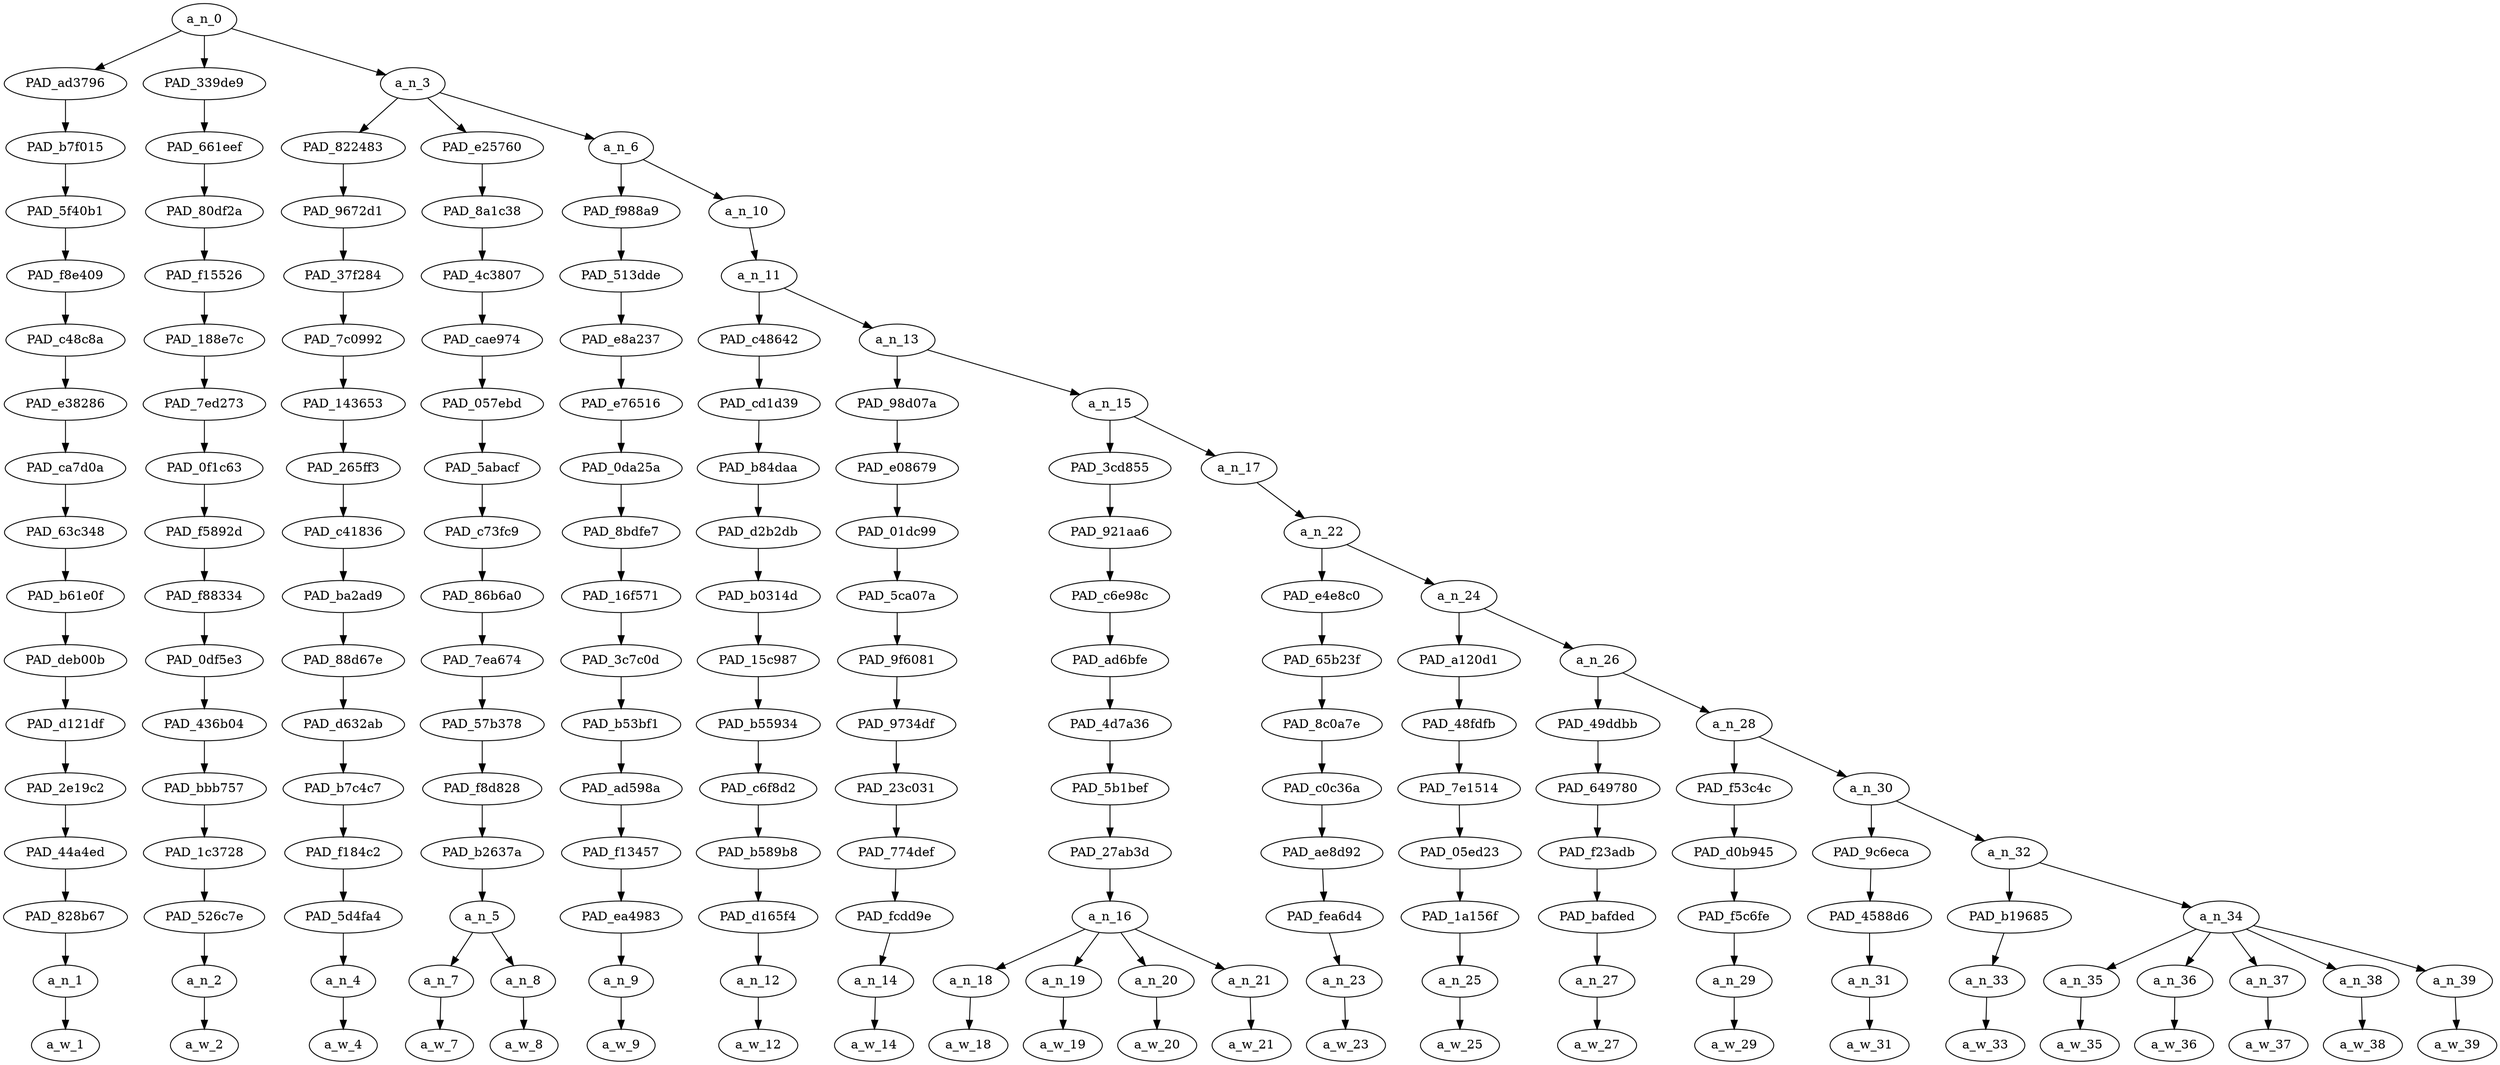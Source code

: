 strict digraph "" {
	a_n_0	[div_dir=-1,
		index=0,
		level=16,
		pos="1.6424696180555554,16!",
		text_span="[0, 1, 2, 3, 4, 5, 6, 7, 8, 9, 10, 11, 12, 13, 14, 15, 16, 17, 18, 19, 20, 21, 22]",
		value=0.99999998];
	PAD_ad3796	[div_dir=-1,
		index=0,
		level=15,
		pos="0.0,15!",
		text_span="[0]",
		value=0.02218522];
	a_n_0 -> PAD_ad3796;
	PAD_339de9	[div_dir=-1,
		index=1,
		level=15,
		pos="1.0,15!",
		text_span="[1]",
		value=0.02013657];
	a_n_0 -> PAD_339de9;
	a_n_3	[div_dir=1,
		index=2,
		level=15,
		pos="3.9274088541666665,15!",
		text_span="[2, 3, 4, 5, 6, 7, 8, 9, 10, 11, 12, 13, 14, 15, 16, 17, 18, 19, 20, 21, 22]",
		value=0.95767165];
	a_n_0 -> a_n_3;
	PAD_b7f015	[div_dir=-1,
		index=0,
		level=14,
		pos="0.0,14!",
		text_span="[0]",
		value=0.02218522];
	PAD_ad3796 -> PAD_b7f015;
	PAD_5f40b1	[div_dir=-1,
		index=0,
		level=13,
		pos="0.0,13!",
		text_span="[0]",
		value=0.02218522];
	PAD_b7f015 -> PAD_5f40b1;
	PAD_f8e409	[div_dir=-1,
		index=0,
		level=12,
		pos="0.0,12!",
		text_span="[0]",
		value=0.02218522];
	PAD_5f40b1 -> PAD_f8e409;
	PAD_c48c8a	[div_dir=-1,
		index=0,
		level=11,
		pos="0.0,11!",
		text_span="[0]",
		value=0.02218522];
	PAD_f8e409 -> PAD_c48c8a;
	PAD_e38286	[div_dir=-1,
		index=0,
		level=10,
		pos="0.0,10!",
		text_span="[0]",
		value=0.02218522];
	PAD_c48c8a -> PAD_e38286;
	PAD_ca7d0a	[div_dir=-1,
		index=0,
		level=9,
		pos="0.0,9!",
		text_span="[0]",
		value=0.02218522];
	PAD_e38286 -> PAD_ca7d0a;
	PAD_63c348	[div_dir=-1,
		index=0,
		level=8,
		pos="0.0,8!",
		text_span="[0]",
		value=0.02218522];
	PAD_ca7d0a -> PAD_63c348;
	PAD_b61e0f	[div_dir=-1,
		index=0,
		level=7,
		pos="0.0,7!",
		text_span="[0]",
		value=0.02218522];
	PAD_63c348 -> PAD_b61e0f;
	PAD_deb00b	[div_dir=-1,
		index=0,
		level=6,
		pos="0.0,6!",
		text_span="[0]",
		value=0.02218522];
	PAD_b61e0f -> PAD_deb00b;
	PAD_d121df	[div_dir=-1,
		index=0,
		level=5,
		pos="0.0,5!",
		text_span="[0]",
		value=0.02218522];
	PAD_deb00b -> PAD_d121df;
	PAD_2e19c2	[div_dir=-1,
		index=0,
		level=4,
		pos="0.0,4!",
		text_span="[0]",
		value=0.02218522];
	PAD_d121df -> PAD_2e19c2;
	PAD_44a4ed	[div_dir=-1,
		index=0,
		level=3,
		pos="0.0,3!",
		text_span="[0]",
		value=0.02218522];
	PAD_2e19c2 -> PAD_44a4ed;
	PAD_828b67	[div_dir=-1,
		index=0,
		level=2,
		pos="0.0,2!",
		text_span="[0]",
		value=0.02218522];
	PAD_44a4ed -> PAD_828b67;
	a_n_1	[div_dir=-1,
		index=0,
		level=1,
		pos="0.0,1!",
		text_span="[0]",
		value=0.02218522];
	PAD_828b67 -> a_n_1;
	a_w_1	[div_dir=0,
		index=0,
		level=0,
		pos="0,0!",
		text_span="[0]",
		value=i];
	a_n_1 -> a_w_1;
	PAD_661eef	[div_dir=-1,
		index=1,
		level=14,
		pos="1.0,14!",
		text_span="[1]",
		value=0.02013657];
	PAD_339de9 -> PAD_661eef;
	PAD_80df2a	[div_dir=-1,
		index=1,
		level=13,
		pos="1.0,13!",
		text_span="[1]",
		value=0.02013657];
	PAD_661eef -> PAD_80df2a;
	PAD_f15526	[div_dir=-1,
		index=1,
		level=12,
		pos="1.0,12!",
		text_span="[1]",
		value=0.02013657];
	PAD_80df2a -> PAD_f15526;
	PAD_188e7c	[div_dir=-1,
		index=1,
		level=11,
		pos="1.0,11!",
		text_span="[1]",
		value=0.02013657];
	PAD_f15526 -> PAD_188e7c;
	PAD_7ed273	[div_dir=-1,
		index=1,
		level=10,
		pos="1.0,10!",
		text_span="[1]",
		value=0.02013657];
	PAD_188e7c -> PAD_7ed273;
	PAD_0f1c63	[div_dir=-1,
		index=1,
		level=9,
		pos="1.0,9!",
		text_span="[1]",
		value=0.02013657];
	PAD_7ed273 -> PAD_0f1c63;
	PAD_f5892d	[div_dir=-1,
		index=1,
		level=8,
		pos="1.0,8!",
		text_span="[1]",
		value=0.02013657];
	PAD_0f1c63 -> PAD_f5892d;
	PAD_f88334	[div_dir=-1,
		index=1,
		level=7,
		pos="1.0,7!",
		text_span="[1]",
		value=0.02013657];
	PAD_f5892d -> PAD_f88334;
	PAD_0df5e3	[div_dir=-1,
		index=1,
		level=6,
		pos="1.0,6!",
		text_span="[1]",
		value=0.02013657];
	PAD_f88334 -> PAD_0df5e3;
	PAD_436b04	[div_dir=-1,
		index=1,
		level=5,
		pos="1.0,5!",
		text_span="[1]",
		value=0.02013657];
	PAD_0df5e3 -> PAD_436b04;
	PAD_bbb757	[div_dir=-1,
		index=1,
		level=4,
		pos="1.0,4!",
		text_span="[1]",
		value=0.02013657];
	PAD_436b04 -> PAD_bbb757;
	PAD_1c3728	[div_dir=-1,
		index=1,
		level=3,
		pos="1.0,3!",
		text_span="[1]",
		value=0.02013657];
	PAD_bbb757 -> PAD_1c3728;
	PAD_526c7e	[div_dir=-1,
		index=1,
		level=2,
		pos="1.0,2!",
		text_span="[1]",
		value=0.02013657];
	PAD_1c3728 -> PAD_526c7e;
	a_n_2	[div_dir=-1,
		index=1,
		level=1,
		pos="1.0,1!",
		text_span="[1]",
		value=0.02013657];
	PAD_526c7e -> a_n_2;
	a_w_2	[div_dir=0,
		index=1,
		level=0,
		pos="1,0!",
		text_span="[1]",
		value=just];
	a_n_2 -> a_w_2;
	PAD_822483	[div_dir=1,
		index=2,
		level=14,
		pos="2.0,14!",
		text_span="[2]",
		value=0.02303759];
	a_n_3 -> PAD_822483;
	PAD_e25760	[div_dir=-1,
		index=3,
		level=14,
		pos="3.5,14!",
		text_span="[3, 4]",
		value=0.09713679];
	a_n_3 -> PAD_e25760;
	a_n_6	[div_dir=1,
		index=4,
		level=14,
		pos="6.2822265625,14!",
		text_span="[5, 6, 7, 8, 9, 10, 11, 12, 13, 14, 15, 16, 17, 18, 19, 20, 21, 22]",
		value=0.83747148];
	a_n_3 -> a_n_6;
	PAD_9672d1	[div_dir=1,
		index=2,
		level=13,
		pos="2.0,13!",
		text_span="[2]",
		value=0.02303759];
	PAD_822483 -> PAD_9672d1;
	PAD_37f284	[div_dir=1,
		index=2,
		level=12,
		pos="2.0,12!",
		text_span="[2]",
		value=0.02303759];
	PAD_9672d1 -> PAD_37f284;
	PAD_7c0992	[div_dir=1,
		index=2,
		level=11,
		pos="2.0,11!",
		text_span="[2]",
		value=0.02303759];
	PAD_37f284 -> PAD_7c0992;
	PAD_143653	[div_dir=1,
		index=2,
		level=10,
		pos="2.0,10!",
		text_span="[2]",
		value=0.02303759];
	PAD_7c0992 -> PAD_143653;
	PAD_265ff3	[div_dir=1,
		index=2,
		level=9,
		pos="2.0,9!",
		text_span="[2]",
		value=0.02303759];
	PAD_143653 -> PAD_265ff3;
	PAD_c41836	[div_dir=1,
		index=2,
		level=8,
		pos="2.0,8!",
		text_span="[2]",
		value=0.02303759];
	PAD_265ff3 -> PAD_c41836;
	PAD_ba2ad9	[div_dir=1,
		index=2,
		level=7,
		pos="2.0,7!",
		text_span="[2]",
		value=0.02303759];
	PAD_c41836 -> PAD_ba2ad9;
	PAD_88d67e	[div_dir=1,
		index=2,
		level=6,
		pos="2.0,6!",
		text_span="[2]",
		value=0.02303759];
	PAD_ba2ad9 -> PAD_88d67e;
	PAD_d632ab	[div_dir=1,
		index=2,
		level=5,
		pos="2.0,5!",
		text_span="[2]",
		value=0.02303759];
	PAD_88d67e -> PAD_d632ab;
	PAD_b7c4c7	[div_dir=1,
		index=2,
		level=4,
		pos="2.0,4!",
		text_span="[2]",
		value=0.02303759];
	PAD_d632ab -> PAD_b7c4c7;
	PAD_f184c2	[div_dir=1,
		index=2,
		level=3,
		pos="2.0,3!",
		text_span="[2]",
		value=0.02303759];
	PAD_b7c4c7 -> PAD_f184c2;
	PAD_5d4fa4	[div_dir=1,
		index=2,
		level=2,
		pos="2.0,2!",
		text_span="[2]",
		value=0.02303759];
	PAD_f184c2 -> PAD_5d4fa4;
	a_n_4	[div_dir=1,
		index=2,
		level=1,
		pos="2.0,1!",
		text_span="[2]",
		value=0.02303759];
	PAD_5d4fa4 -> a_n_4;
	a_w_4	[div_dir=0,
		index=2,
		level=0,
		pos="2,0!",
		text_span="[2]",
		value=asked];
	a_n_4 -> a_w_4;
	PAD_8a1c38	[div_dir=-1,
		index=3,
		level=13,
		pos="3.5,13!",
		text_span="[3, 4]",
		value=0.09713679];
	PAD_e25760 -> PAD_8a1c38;
	PAD_4c3807	[div_dir=-1,
		index=3,
		level=12,
		pos="3.5,12!",
		text_span="[3, 4]",
		value=0.09713679];
	PAD_8a1c38 -> PAD_4c3807;
	PAD_cae974	[div_dir=-1,
		index=3,
		level=11,
		pos="3.5,11!",
		text_span="[3, 4]",
		value=0.09713679];
	PAD_4c3807 -> PAD_cae974;
	PAD_057ebd	[div_dir=-1,
		index=3,
		level=10,
		pos="3.5,10!",
		text_span="[3, 4]",
		value=0.09713679];
	PAD_cae974 -> PAD_057ebd;
	PAD_5abacf	[div_dir=-1,
		index=3,
		level=9,
		pos="3.5,9!",
		text_span="[3, 4]",
		value=0.09713679];
	PAD_057ebd -> PAD_5abacf;
	PAD_c73fc9	[div_dir=-1,
		index=3,
		level=8,
		pos="3.5,8!",
		text_span="[3, 4]",
		value=0.09713679];
	PAD_5abacf -> PAD_c73fc9;
	PAD_86b6a0	[div_dir=-1,
		index=3,
		level=7,
		pos="3.5,7!",
		text_span="[3, 4]",
		value=0.09713679];
	PAD_c73fc9 -> PAD_86b6a0;
	PAD_7ea674	[div_dir=-1,
		index=3,
		level=6,
		pos="3.5,6!",
		text_span="[3, 4]",
		value=0.09713679];
	PAD_86b6a0 -> PAD_7ea674;
	PAD_57b378	[div_dir=-1,
		index=3,
		level=5,
		pos="3.5,5!",
		text_span="[3, 4]",
		value=0.09713679];
	PAD_7ea674 -> PAD_57b378;
	PAD_f8d828	[div_dir=-1,
		index=3,
		level=4,
		pos="3.5,4!",
		text_span="[3, 4]",
		value=0.09713679];
	PAD_57b378 -> PAD_f8d828;
	PAD_b2637a	[div_dir=-1,
		index=3,
		level=3,
		pos="3.5,3!",
		text_span="[3, 4]",
		value=0.09713679];
	PAD_f8d828 -> PAD_b2637a;
	a_n_5	[div_dir=-1,
		index=3,
		level=2,
		pos="3.5,2!",
		text_span="[3, 4]",
		value=0.09713679];
	PAD_b2637a -> a_n_5;
	a_n_7	[div_dir=-1,
		index=3,
		level=1,
		pos="3.0,1!",
		text_span="[3]",
		value=0.02670997];
	a_n_5 -> a_n_7;
	a_n_8	[div_dir=-1,
		index=4,
		level=1,
		pos="4.0,1!",
		text_span="[4]",
		value=0.07031626];
	a_n_5 -> a_n_8;
	a_w_7	[div_dir=0,
		index=3,
		level=0,
		pos="3,0!",
		text_span="[3]",
		value=my];
	a_n_7 -> a_w_7;
	a_w_8	[div_dir=0,
		index=4,
		level=0,
		pos="4,0!",
		text_span="[4]",
		value=fam];
	a_n_8 -> a_w_8;
	PAD_f988a9	[div_dir=-1,
		index=4,
		level=13,
		pos="5.0,13!",
		text_span="[5]",
		value=0.01780710];
	a_n_6 -> PAD_f988a9;
	a_n_10	[div_dir=1,
		index=5,
		level=13,
		pos="7.564453125,13!",
		text_span="[6, 7, 8, 9, 10, 11, 12, 13, 14, 15, 16, 17, 18, 19, 20, 21, 22]",
		value=0.81961737];
	a_n_6 -> a_n_10;
	PAD_513dde	[div_dir=-1,
		index=4,
		level=12,
		pos="5.0,12!",
		text_span="[5]",
		value=0.01780710];
	PAD_f988a9 -> PAD_513dde;
	PAD_e8a237	[div_dir=-1,
		index=4,
		level=11,
		pos="5.0,11!",
		text_span="[5]",
		value=0.01780710];
	PAD_513dde -> PAD_e8a237;
	PAD_e76516	[div_dir=-1,
		index=4,
		level=10,
		pos="5.0,10!",
		text_span="[5]",
		value=0.01780710];
	PAD_e8a237 -> PAD_e76516;
	PAD_0da25a	[div_dir=-1,
		index=4,
		level=9,
		pos="5.0,9!",
		text_span="[5]",
		value=0.01780710];
	PAD_e76516 -> PAD_0da25a;
	PAD_8bdfe7	[div_dir=-1,
		index=4,
		level=8,
		pos="5.0,8!",
		text_span="[5]",
		value=0.01780710];
	PAD_0da25a -> PAD_8bdfe7;
	PAD_16f571	[div_dir=-1,
		index=4,
		level=7,
		pos="5.0,7!",
		text_span="[5]",
		value=0.01780710];
	PAD_8bdfe7 -> PAD_16f571;
	PAD_3c7c0d	[div_dir=-1,
		index=4,
		level=6,
		pos="5.0,6!",
		text_span="[5]",
		value=0.01780710];
	PAD_16f571 -> PAD_3c7c0d;
	PAD_b53bf1	[div_dir=-1,
		index=4,
		level=5,
		pos="5.0,5!",
		text_span="[5]",
		value=0.01780710];
	PAD_3c7c0d -> PAD_b53bf1;
	PAD_ad598a	[div_dir=-1,
		index=4,
		level=4,
		pos="5.0,4!",
		text_span="[5]",
		value=0.01780710];
	PAD_b53bf1 -> PAD_ad598a;
	PAD_f13457	[div_dir=-1,
		index=4,
		level=3,
		pos="5.0,3!",
		text_span="[5]",
		value=0.01780710];
	PAD_ad598a -> PAD_f13457;
	PAD_ea4983	[div_dir=-1,
		index=4,
		level=2,
		pos="5.0,2!",
		text_span="[5]",
		value=0.01780710];
	PAD_f13457 -> PAD_ea4983;
	a_n_9	[div_dir=-1,
		index=5,
		level=1,
		pos="5.0,1!",
		text_span="[5]",
		value=0.01780710];
	PAD_ea4983 -> a_n_9;
	a_w_9	[div_dir=0,
		index=5,
		level=0,
		pos="5,0!",
		text_span="[5]",
		value=if];
	a_n_9 -> a_w_9;
	a_n_11	[div_dir=1,
		index=5,
		level=12,
		pos="7.564453125,12!",
		text_span="[6, 7, 8, 9, 10, 11, 12, 13, 14, 15, 16, 17, 18, 19, 20, 21, 22]",
		value=0.81956758];
	a_n_10 -> a_n_11;
	PAD_c48642	[div_dir=-1,
		index=5,
		level=11,
		pos="6.0,11!",
		text_span="[6]",
		value=0.03361440];
	a_n_11 -> PAD_c48642;
	a_n_13	[div_dir=1,
		index=6,
		level=11,
		pos="9.12890625,11!",
		text_span="[7, 8, 9, 10, 11, 12, 13, 14, 15, 16, 17, 18, 19, 20, 21, 22]",
		value=0.78590338];
	a_n_11 -> a_n_13;
	PAD_cd1d39	[div_dir=-1,
		index=5,
		level=10,
		pos="6.0,10!",
		text_span="[6]",
		value=0.03361440];
	PAD_c48642 -> PAD_cd1d39;
	PAD_b84daa	[div_dir=-1,
		index=5,
		level=9,
		pos="6.0,9!",
		text_span="[6]",
		value=0.03361440];
	PAD_cd1d39 -> PAD_b84daa;
	PAD_d2b2db	[div_dir=-1,
		index=5,
		level=8,
		pos="6.0,8!",
		text_span="[6]",
		value=0.03361440];
	PAD_b84daa -> PAD_d2b2db;
	PAD_b0314d	[div_dir=-1,
		index=5,
		level=7,
		pos="6.0,7!",
		text_span="[6]",
		value=0.03361440];
	PAD_d2b2db -> PAD_b0314d;
	PAD_15c987	[div_dir=-1,
		index=5,
		level=6,
		pos="6.0,6!",
		text_span="[6]",
		value=0.03361440];
	PAD_b0314d -> PAD_15c987;
	PAD_b55934	[div_dir=-1,
		index=5,
		level=5,
		pos="6.0,5!",
		text_span="[6]",
		value=0.03361440];
	PAD_15c987 -> PAD_b55934;
	PAD_c6f8d2	[div_dir=-1,
		index=5,
		level=4,
		pos="6.0,4!",
		text_span="[6]",
		value=0.03361440];
	PAD_b55934 -> PAD_c6f8d2;
	PAD_b589b8	[div_dir=-1,
		index=5,
		level=3,
		pos="6.0,3!",
		text_span="[6]",
		value=0.03361440];
	PAD_c6f8d2 -> PAD_b589b8;
	PAD_d165f4	[div_dir=-1,
		index=5,
		level=2,
		pos="6.0,2!",
		text_span="[6]",
		value=0.03361440];
	PAD_b589b8 -> PAD_d165f4;
	a_n_12	[div_dir=-1,
		index=6,
		level=1,
		pos="6.0,1!",
		text_span="[6]",
		value=0.03361440];
	PAD_d165f4 -> a_n_12;
	a_w_12	[div_dir=0,
		index=6,
		level=0,
		pos="6,0!",
		text_span="[6]",
		value=im];
	a_n_12 -> a_w_12;
	PAD_98d07a	[div_dir=1,
		index=6,
		level=10,
		pos="7.0,10!",
		text_span="[7]",
		value=0.03859005];
	a_n_13 -> PAD_98d07a;
	a_n_15	[div_dir=1,
		index=7,
		level=10,
		pos="11.2578125,10!",
		text_span="[8, 9, 10, 11, 12, 13, 14, 15, 16, 17, 18, 19, 20, 21, 22]",
		value=0.74724880];
	a_n_13 -> a_n_15;
	PAD_e08679	[div_dir=1,
		index=6,
		level=9,
		pos="7.0,9!",
		text_span="[7]",
		value=0.03859005];
	PAD_98d07a -> PAD_e08679;
	PAD_01dc99	[div_dir=1,
		index=6,
		level=8,
		pos="7.0,8!",
		text_span="[7]",
		value=0.03859005];
	PAD_e08679 -> PAD_01dc99;
	PAD_5ca07a	[div_dir=1,
		index=6,
		level=7,
		pos="7.0,7!",
		text_span="[7]",
		value=0.03859005];
	PAD_01dc99 -> PAD_5ca07a;
	PAD_9f6081	[div_dir=1,
		index=6,
		level=6,
		pos="7.0,6!",
		text_span="[7]",
		value=0.03859005];
	PAD_5ca07a -> PAD_9f6081;
	PAD_9734df	[div_dir=1,
		index=6,
		level=5,
		pos="7.0,5!",
		text_span="[7]",
		value=0.03859005];
	PAD_9f6081 -> PAD_9734df;
	PAD_23c031	[div_dir=1,
		index=6,
		level=4,
		pos="7.0,4!",
		text_span="[7]",
		value=0.03859005];
	PAD_9734df -> PAD_23c031;
	PAD_774def	[div_dir=1,
		index=6,
		level=3,
		pos="7.0,3!",
		text_span="[7]",
		value=0.03859005];
	PAD_23c031 -> PAD_774def;
	PAD_fcdd9e	[div_dir=1,
		index=6,
		level=2,
		pos="7.0,2!",
		text_span="[7]",
		value=0.03859005];
	PAD_774def -> PAD_fcdd9e;
	a_n_14	[div_dir=1,
		index=7,
		level=1,
		pos="7.0,1!",
		text_span="[7]",
		value=0.03859005];
	PAD_fcdd9e -> a_n_14;
	a_w_14	[div_dir=0,
		index=7,
		level=0,
		pos="7,0!",
		text_span="[7]",
		value=dating];
	a_n_14 -> a_w_14;
	PAD_3cd855	[div_dir=1,
		index=7,
		level=9,
		pos="9.5,9!",
		text_span="[8, 9, 10, 11]",
		value=0.23901899];
	a_n_15 -> PAD_3cd855;
	a_n_17	[div_dir=-1,
		index=8,
		level=9,
		pos="13.015625,9!",
		text_span="[12, 13, 14, 15, 16, 17, 18, 19, 20, 21, 22]",
		value=0.50818029];
	a_n_15 -> a_n_17;
	PAD_921aa6	[div_dir=1,
		index=7,
		level=8,
		pos="9.5,8!",
		text_span="[8, 9, 10, 11]",
		value=0.23901899];
	PAD_3cd855 -> PAD_921aa6;
	PAD_c6e98c	[div_dir=1,
		index=7,
		level=7,
		pos="9.5,7!",
		text_span="[8, 9, 10, 11]",
		value=0.23901899];
	PAD_921aa6 -> PAD_c6e98c;
	PAD_ad6bfe	[div_dir=1,
		index=7,
		level=6,
		pos="9.5,6!",
		text_span="[8, 9, 10, 11]",
		value=0.23901899];
	PAD_c6e98c -> PAD_ad6bfe;
	PAD_4d7a36	[div_dir=1,
		index=7,
		level=5,
		pos="9.5,5!",
		text_span="[8, 9, 10, 11]",
		value=0.23901899];
	PAD_ad6bfe -> PAD_4d7a36;
	PAD_5b1bef	[div_dir=1,
		index=7,
		level=4,
		pos="9.5,4!",
		text_span="[8, 9, 10, 11]",
		value=0.23901899];
	PAD_4d7a36 -> PAD_5b1bef;
	PAD_27ab3d	[div_dir=1,
		index=7,
		level=3,
		pos="9.5,3!",
		text_span="[8, 9, 10, 11]",
		value=0.23901899];
	PAD_5b1bef -> PAD_27ab3d;
	a_n_16	[div_dir=1,
		index=7,
		level=2,
		pos="9.5,2!",
		text_span="[8, 9, 10, 11]",
		value=0.23901899];
	PAD_27ab3d -> a_n_16;
	a_n_18	[div_dir=-1,
		index=8,
		level=1,
		pos="8.0,1!",
		text_span="[8]",
		value=0.02174023];
	a_n_16 -> a_n_18;
	a_n_19	[div_dir=1,
		index=9,
		level=1,
		pos="9.0,1!",
		text_span="[9]",
		value=0.04193755];
	a_n_16 -> a_n_19;
	a_n_20	[div_dir=1,
		index=10,
		level=1,
		pos="10.0,1!",
		text_span="[10]",
		value=0.09896796];
	a_n_16 -> a_n_20;
	a_n_21	[div_dir=1,
		index=11,
		level=1,
		pos="11.0,1!",
		text_span="[11]",
		value=0.07625336];
	a_n_16 -> a_n_21;
	a_w_18	[div_dir=0,
		index=8,
		level=0,
		pos="8,0!",
		text_span="[8]",
		value=a];
	a_n_18 -> a_w_18;
	a_w_19	[div_dir=0,
		index=9,
		level=0,
		pos="9,0!",
		text_span="[9]",
		value=non];
	a_n_19 -> a_w_19;
	a_w_20	[div_dir=0,
		index=10,
		level=0,
		pos="10,0!",
		text_span="[10]",
		value=muslim];
	a_n_20 -> a_w_20;
	a_w_21	[div_dir=0,
		index=11,
		level=0,
		pos="11,0!",
		text_span="[11]",
		value=dude];
	a_n_21 -> a_w_21;
	a_n_22	[div_dir=-1,
		index=8,
		level=8,
		pos="13.015625,8!",
		text_span="[12, 13, 14, 15, 16, 17, 18, 19, 20, 21, 22]",
		value=0.50817589];
	a_n_17 -> a_n_22;
	PAD_e4e8c0	[div_dir=1,
		index=8,
		level=7,
		pos="12.0,7!",
		text_span="[12]",
		value=0.02066107];
	a_n_22 -> PAD_e4e8c0;
	a_n_24	[div_dir=-1,
		index=9,
		level=7,
		pos="14.03125,7!",
		text_span="[13, 14, 15, 16, 17, 18, 19, 20, 21, 22]",
		value=0.48751041];
	a_n_22 -> a_n_24;
	PAD_65b23f	[div_dir=1,
		index=8,
		level=6,
		pos="12.0,6!",
		text_span="[12]",
		value=0.02066107];
	PAD_e4e8c0 -> PAD_65b23f;
	PAD_8c0a7e	[div_dir=1,
		index=8,
		level=5,
		pos="12.0,5!",
		text_span="[12]",
		value=0.02066107];
	PAD_65b23f -> PAD_8c0a7e;
	PAD_c0c36a	[div_dir=1,
		index=8,
		level=4,
		pos="12.0,4!",
		text_span="[12]",
		value=0.02066107];
	PAD_8c0a7e -> PAD_c0c36a;
	PAD_ae8d92	[div_dir=1,
		index=8,
		level=3,
		pos="12.0,3!",
		text_span="[12]",
		value=0.02066107];
	PAD_c0c36a -> PAD_ae8d92;
	PAD_fea6d4	[div_dir=1,
		index=8,
		level=2,
		pos="12.0,2!",
		text_span="[12]",
		value=0.02066107];
	PAD_ae8d92 -> PAD_fea6d4;
	a_n_23	[div_dir=1,
		index=12,
		level=1,
		pos="12.0,1!",
		text_span="[12]",
		value=0.02066107];
	PAD_fea6d4 -> a_n_23;
	a_w_23	[div_dir=0,
		index=12,
		level=0,
		pos="12,0!",
		text_span="[12]",
		value=they];
	a_n_23 -> a_w_23;
	PAD_a120d1	[div_dir=-1,
		index=9,
		level=6,
		pos="13.0,6!",
		text_span="[13]",
		value=0.01848204];
	a_n_24 -> PAD_a120d1;
	a_n_26	[div_dir=-1,
		index=10,
		level=6,
		pos="15.0625,6!",
		text_span="[14, 15, 16, 17, 18, 19, 20, 21, 22]",
		value=0.46899848];
	a_n_24 -> a_n_26;
	PAD_48fdfb	[div_dir=-1,
		index=9,
		level=5,
		pos="13.0,5!",
		text_span="[13]",
		value=0.01848204];
	PAD_a120d1 -> PAD_48fdfb;
	PAD_7e1514	[div_dir=-1,
		index=9,
		level=4,
		pos="13.0,4!",
		text_span="[13]",
		value=0.01848204];
	PAD_48fdfb -> PAD_7e1514;
	PAD_05ed23	[div_dir=-1,
		index=9,
		level=3,
		pos="13.0,3!",
		text_span="[13]",
		value=0.01848204];
	PAD_7e1514 -> PAD_05ed23;
	PAD_1a156f	[div_dir=-1,
		index=9,
		level=2,
		pos="13.0,2!",
		text_span="[13]",
		value=0.01848204];
	PAD_05ed23 -> PAD_1a156f;
	a_n_25	[div_dir=-1,
		index=13,
		level=1,
		pos="13.0,1!",
		text_span="[13]",
		value=0.01848204];
	PAD_1a156f -> a_n_25;
	a_w_25	[div_dir=0,
		index=13,
		level=0,
		pos="13,0!",
		text_span="[13]",
		value=were];
	a_n_25 -> a_w_25;
	PAD_49ddbb	[div_dir=1,
		index=10,
		level=5,
		pos="14.0,5!",
		text_span="[14]",
		value=0.02495216];
	a_n_26 -> PAD_49ddbb;
	a_n_28	[div_dir=-1,
		index=11,
		level=5,
		pos="16.125,5!",
		text_span="[15, 16, 17, 18, 19, 20, 21, 22]",
		value=0.44402094];
	a_n_26 -> a_n_28;
	PAD_649780	[div_dir=1,
		index=10,
		level=4,
		pos="14.0,4!",
		text_span="[14]",
		value=0.02495216];
	PAD_49ddbb -> PAD_649780;
	PAD_f23adb	[div_dir=1,
		index=10,
		level=3,
		pos="14.0,3!",
		text_span="[14]",
		value=0.02495216];
	PAD_649780 -> PAD_f23adb;
	PAD_bafded	[div_dir=1,
		index=10,
		level=2,
		pos="14.0,2!",
		text_span="[14]",
		value=0.02495216];
	PAD_f23adb -> PAD_bafded;
	a_n_27	[div_dir=1,
		index=14,
		level=1,
		pos="14.0,1!",
		text_span="[14]",
		value=0.02495216];
	PAD_bafded -> a_n_27;
	a_w_27	[div_dir=0,
		index=14,
		level=0,
		pos="14,0!",
		text_span="[14]",
		value=assuming];
	a_n_27 -> a_w_27;
	PAD_f53c4c	[div_dir=1,
		index=11,
		level=4,
		pos="15.0,4!",
		text_span="[15]",
		value=0.01390387];
	a_n_28 -> PAD_f53c4c;
	a_n_30	[div_dir=-1,
		index=12,
		level=4,
		pos="17.25,4!",
		text_span="[16, 17, 18, 19, 20, 21, 22]",
		value=0.43008965];
	a_n_28 -> a_n_30;
	PAD_d0b945	[div_dir=1,
		index=11,
		level=3,
		pos="15.0,3!",
		text_span="[15]",
		value=0.01390387];
	PAD_f53c4c -> PAD_d0b945;
	PAD_f5c6fe	[div_dir=1,
		index=11,
		level=2,
		pos="15.0,2!",
		text_span="[15]",
		value=0.01390387];
	PAD_d0b945 -> PAD_f5c6fe;
	a_n_29	[div_dir=1,
		index=15,
		level=1,
		pos="15.0,1!",
		text_span="[15]",
		value=0.01390387];
	PAD_f5c6fe -> a_n_29;
	a_w_29	[div_dir=0,
		index=15,
		level=0,
		pos="15,0!",
		text_span="[15]",
		value=that];
	a_n_29 -> a_w_29;
	PAD_9c6eca	[div_dir=1,
		index=12,
		level=3,
		pos="16.0,3!",
		text_span="[16]",
		value=0.02080415];
	a_n_30 -> PAD_9c6eca;
	a_n_32	[div_dir=-1,
		index=13,
		level=3,
		pos="18.5,3!",
		text_span="[17, 18, 19, 20, 21, 22]",
		value=0.40925429];
	a_n_30 -> a_n_32;
	PAD_4588d6	[div_dir=1,
		index=12,
		level=2,
		pos="16.0,2!",
		text_span="[16]",
		value=0.02080415];
	PAD_9c6eca -> PAD_4588d6;
	a_n_31	[div_dir=1,
		index=16,
		level=1,
		pos="16.0,1!",
		text_span="[16]",
		value=0.02080415];
	PAD_4588d6 -> a_n_31;
	a_w_31	[div_dir=0,
		index=16,
		level=0,
		pos="16,0!",
		text_span="[16]",
		value=i1];
	a_n_31 -> a_w_31;
	PAD_b19685	[div_dir=1,
		index=13,
		level=2,
		pos="17.0,2!",
		text_span="[17]",
		value=0.02545623];
	a_n_32 -> PAD_b19685;
	a_n_34	[div_dir=-1,
		index=14,
		level=2,
		pos="20.0,2!",
		text_span="[18, 19, 20, 21, 22]",
		value=0.38376006];
	a_n_32 -> a_n_34;
	a_n_33	[div_dir=1,
		index=17,
		level=1,
		pos="17.0,1!",
		text_span="[17]",
		value=0.02545623];
	PAD_b19685 -> a_n_33;
	a_w_33	[div_dir=0,
		index=17,
		level=0,
		pos="17,0!",
		text_span="[17]",
		value=got];
	a_n_33 -> a_w_33;
	a_n_35	[div_dir=-1,
		index=18,
		level=1,
		pos="18.0,1!",
		text_span="[18]",
		value=0.04739032];
	a_n_34 -> a_n_35;
	a_n_36	[div_dir=1,
		index=19,
		level=1,
		pos="19.0,1!",
		text_span="[19]",
		value=0.08797046];
	a_n_34 -> a_n_36;
	a_n_37	[div_dir=-1,
		index=20,
		level=1,
		pos="20.0,1!",
		text_span="[20]",
		value=0.12940378];
	a_n_34 -> a_n_37;
	a_n_38	[div_dir=1,
		index=21,
		level=1,
		pos="21.0,1!",
		text_span="[21]",
		value=0.04615482];
	a_n_34 -> a_n_38;
	a_n_39	[div_dir=-1,
		index=22,
		level=1,
		pos="22.0,1!",
		text_span="[22]",
		value=0.07278248];
	a_n_34 -> a_n_39;
	a_w_35	[div_dir=0,
		index=18,
		level=0,
		pos="18,0!",
		text_span="[18]",
		value="<number>"];
	a_n_35 -> a_w_35;
	a_w_36	[div_dir=0,
		index=19,
		level=0,
		pos="19,0!",
		text_span="[19]",
		value=lolol];
	a_n_36 -> a_w_36;
	a_w_37	[div_dir=0,
		index=20,
		level=0,
		pos="20,0!",
		text_span="[20]",
		value=ketawa];
	a_n_37 -> a_w_37;
	a_w_38	[div_dir=0,
		index=21,
		level=0,
		pos="21,0!",
		text_span="[21]",
		value=ku];
	a_n_38 -> a_w_38;
	a_w_39	[div_dir=0,
		index=22,
		level=0,
		pos="22,0!",
		text_span="[22]",
		value=dulu];
	a_n_39 -> a_w_39;
}
